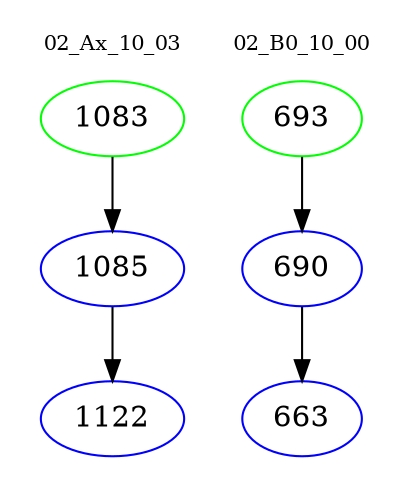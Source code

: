 digraph{
subgraph cluster_0 {
color = white
label = "02_Ax_10_03";
fontsize=10;
T0_1083 [label="1083", color="green"]
T0_1083 -> T0_1085 [color="black"]
T0_1085 [label="1085", color="blue"]
T0_1085 -> T0_1122 [color="black"]
T0_1122 [label="1122", color="blue"]
}
subgraph cluster_1 {
color = white
label = "02_B0_10_00";
fontsize=10;
T1_693 [label="693", color="green"]
T1_693 -> T1_690 [color="black"]
T1_690 [label="690", color="blue"]
T1_690 -> T1_663 [color="black"]
T1_663 [label="663", color="blue"]
}
}
